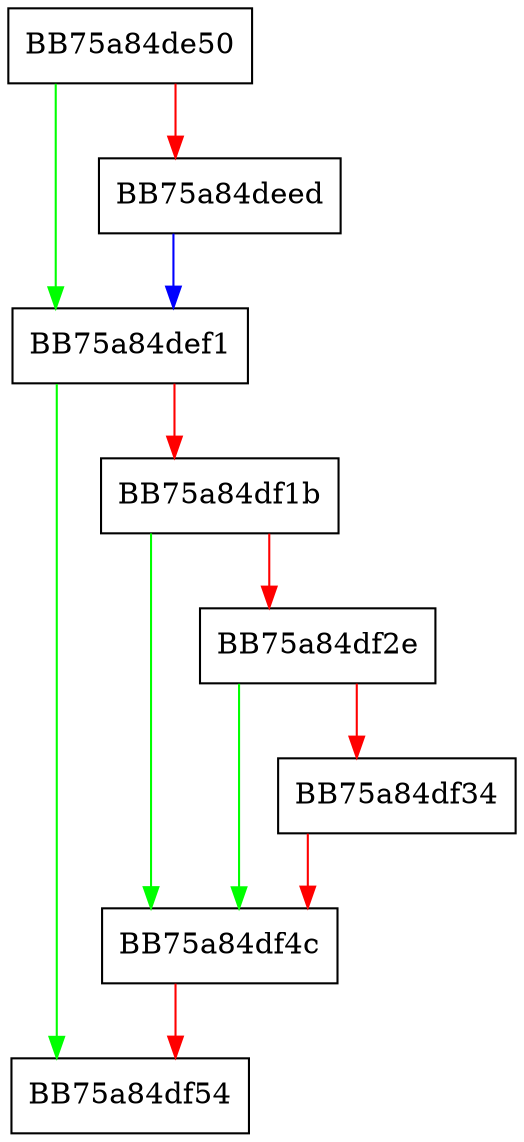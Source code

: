 digraph ArDetectionItem {
  node [shape="box"];
  graph [splines=ortho];
  BB75a84de50 -> BB75a84def1 [color="green"];
  BB75a84de50 -> BB75a84deed [color="red"];
  BB75a84deed -> BB75a84def1 [color="blue"];
  BB75a84def1 -> BB75a84df54 [color="green"];
  BB75a84def1 -> BB75a84df1b [color="red"];
  BB75a84df1b -> BB75a84df4c [color="green"];
  BB75a84df1b -> BB75a84df2e [color="red"];
  BB75a84df2e -> BB75a84df4c [color="green"];
  BB75a84df2e -> BB75a84df34 [color="red"];
  BB75a84df34 -> BB75a84df4c [color="red"];
  BB75a84df4c -> BB75a84df54 [color="red"];
}